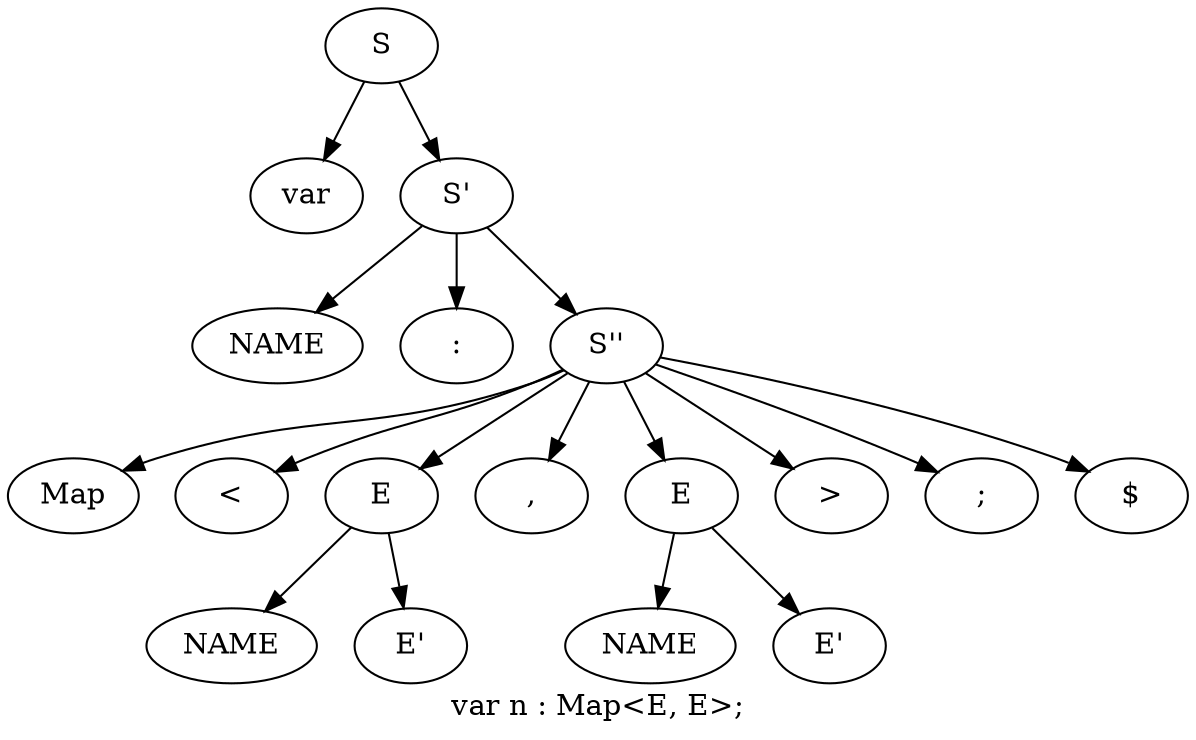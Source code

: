 digraph Tree {
"S247"[label="S"]
"S247" -> "var230";
"S247" -> "S'246";
"var230"[label="var"]
"S'246"[label="S'"]
"S'246" -> "NAME231";
"S'246" -> ":232";
"S'246" -> "S''233";
"NAME231"[label="NAME"]
":232"[label=":"]
"S''233"[label="S''"]
"S''233" -> "Map234";
"S''233" -> "<235";
"S''233" -> "E238";
"S''233" -> ",239";
"S''233" -> "E242";
"S''233" -> ">243";
"S''233" -> ";244";
"S''233" -> "$245";
"Map234"[label="Map"]
"<235"[label="<"]
"E238"[label="E"]
"E238" -> "NAME236";
"E238" -> "E'237";
"NAME236"[label="NAME"]
"E'237"[label="E'"]
",239"[label=","]
"E242"[label="E"]
"E242" -> "NAME240";
"E242" -> "E'241";
"NAME240"[label="NAME"]
"E'241"[label="E'"]
">243"[label=">"]
";244"[label=";"]
"$245"[label="$"]
label="var n : Map<E, E>;";
}